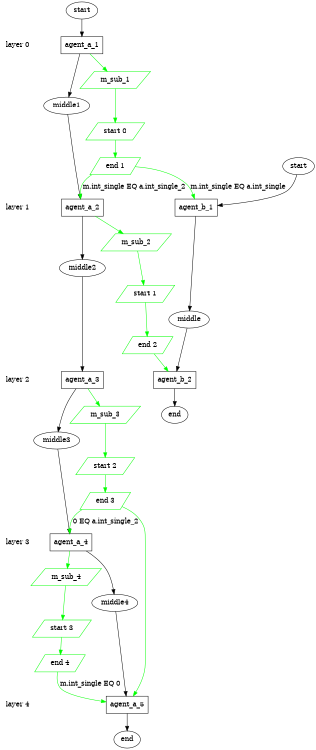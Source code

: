 digraph state_graph {
	rankdir=TB;
	size="8,5;"
	
	/* Layers */
	layer_0 [shape=plaintext, label="layer 0"];
	layer_0_b [style=invis, shape=point];
	layer_0_a [style=invis, shape=point];
	layer_0_b -> layer_0 [style=invis];
	layer_0 -> layer_0_a [style=invis];
	layer_1 [shape=plaintext, label="layer 1"];
	layer_1_b [style=invis, shape=point];
	layer_1_a [style=invis, shape=point];
	layer_1_b -> layer_1 [style=invis];
	layer_1 -> layer_1_a [style=invis];
	layer_0_a -> layer_1_b [style=invis];
	layer_2 [shape=plaintext, label="layer 2"];
	layer_2_b [style=invis, shape=point];
	layer_2_a [style=invis, shape=point];
	layer_2_b -> layer_2 [style=invis];
	layer_2 -> layer_2_a [style=invis];
	layer_1_a -> layer_2_b [style=invis];
	layer_3 [shape=plaintext, label="layer 3"];
	layer_3_b [style=invis, shape=point];
	layer_3_a [style=invis, shape=point];
	layer_3_b -> layer_3 [style=invis];
	layer_3 -> layer_3_a [style=invis];
	layer_2_a -> layer_3_b [style=invis];
	layer_4 [shape=plaintext, label="layer 4"];
	layer_4_b [style=invis, shape=point];
	layer_4_a [style=invis, shape=point];
	layer_4_b -> layer_4 [style=invis];
	layer_4 -> layer_4_a [style=invis];
	layer_3_a -> layer_4_b [style=invis];
	
	/* States */
	agent_a_end [label = "end"]
	agent_a_middle4 [label = "middle4"]
	agent_a_middle3 [label = "middle3"]
	agent_a_middle2 [label = "middle2"]
	agent_a_middle1 [label = "middle1"]
	agent_a_start [label = "start"]
	agent_b_end [label = "end"]
	agent_b_middle [label = "middle"]
	agent_b_start [label = "start"]
	
	/* Functions */
	agent_a_agent_a_1_start_middle1 [label = "agent_a_1", shape = rect]
	agent_a_agent_a_2_middle1_middle2 [label = "agent_a_2", shape = rect]
	agent_a_agent_a_3_middle2_middle3 [label = "agent_a_3", shape = rect]
	agent_a_agent_a_4_middle3_middle4 [label = "agent_a_4", shape = rect]
	agent_a_agent_a_5_middle4_end [label = "agent_a_5", shape = rect]
	agent_b_agent_b_1_start_middle [label = "agent_b_1", shape = rect]
	agent_b_agent_b_2_middle_end [label = "agent_b_2", shape = rect]
	
	/* Message types */
	m_sub_1_message [ label = "m_sub_1" color="#00ff00" shape = parallelogram];
	m_sub_1_message -> m_sub_1_message_start_0 [ color="#00ff00" ];
	m_sub_1_message_start_0 [ label = "start 0" color="#00ff00" shape = parallelogram];
	m_sub_1_message_start_0 -> m_sub_1_message_end_0 [ color="#00ff00" ];
	m_sub_1_message_end_0 [ label = "end 1" color="#00ff00" shape = parallelogram];
	m_sub_1_message_end_0 -> agent_a_agent_a_2_middle1_middle2 [ color="#00ff00" label = "m.int_single EQ a.int_single_2" ];
	m_sub_1_message_end_0 -> agent_b_agent_b_1_start_middle [ color="#00ff00" label = "m.int_single EQ a.int_single" ];
	m_sub_2_message [ label = "m_sub_2" color="#00ff00" shape = parallelogram];
	m_sub_2_message -> m_sub_2_message_start_0 [ color="#00ff00" ];
	m_sub_2_message_start_0 [ label = "start 1" color="#00ff00" shape = parallelogram];
	m_sub_2_message_start_0 -> m_sub_2_message_end_0 [ color="#00ff00" ];
	m_sub_2_message_end_0 [ label = "end 2" color="#00ff00" shape = parallelogram];
	m_sub_2_message_end_0 -> agent_b_agent_b_2_middle_end [ color="#00ff00" label = "" ];
	m_sub_3_message [ label = "m_sub_3" color="#00ff00" shape = parallelogram];
	m_sub_3_message -> m_sub_3_message_start_0 [ color="#00ff00" ];
	m_sub_3_message_start_0 [ label = "start 2" color="#00ff00" shape = parallelogram];
	m_sub_3_message_start_0 -> m_sub_3_message_end_0 [ color="#00ff00" ];
	m_sub_3_message_end_0 [ label = "end 3" color="#00ff00" shape = parallelogram];
	m_sub_3_message_end_0 -> agent_a_agent_a_5_middle4_end [ color="#00ff00" label = "" ];
	m_sub_3_message_end_0 -> agent_a_agent_a_4_middle3_middle4 [ color="#00ff00" label = "0 EQ a.int_single_2" ];
	m_sub_4_message [ label = "m_sub_4" color="#00ff00" shape = parallelogram];
	m_sub_4_message -> m_sub_4_message_start_0 [ color="#00ff00" ];
	m_sub_4_message_start_0 [ label = "start 3" color="#00ff00" shape = parallelogram];
	m_sub_4_message_start_0 -> m_sub_4_message_end_0 [ color="#00ff00" ];
	m_sub_4_message_end_0 [ label = "end 4" color="#00ff00" shape = parallelogram];
	m_sub_4_message_end_0 -> agent_a_agent_a_5_middle4_end [ color="#00ff00" label = "m.int_single EQ 0" ];
	
	/* Transitions */
	agent_a_start -> agent_a_agent_a_1_start_middle1;
	agent_a_agent_a_1_start_middle1 -> agent_a_middle1;
	agent_a_middle1 -> agent_a_agent_a_2_middle1_middle2;
	agent_a_agent_a_2_middle1_middle2 -> agent_a_middle2;
	agent_a_middle2 -> agent_a_agent_a_3_middle2_middle3;
	agent_a_agent_a_3_middle2_middle3 -> agent_a_middle3;
	agent_a_middle3 -> agent_a_agent_a_4_middle3_middle4;
	agent_a_agent_a_4_middle3_middle4 -> agent_a_middle4;
	agent_a_middle4 -> agent_a_agent_a_5_middle4_end;
	agent_a_agent_a_5_middle4_end -> agent_a_end;
	agent_b_start -> agent_b_agent_b_1_start_middle;
	agent_b_agent_b_1_start_middle -> agent_b_middle;
	agent_b_middle -> agent_b_agent_b_2_middle_end;
	agent_b_agent_b_2_middle_end -> agent_b_end;
	
	/* Communications */
	agent_a_agent_a_1_start_middle1 -> m_sub_1_message [ color="#00ff00" ];
	agent_a_agent_a_2_middle1_middle2 -> m_sub_2_message [ color="#00ff00" ];
	agent_a_agent_a_3_middle2_middle3 -> m_sub_3_message [ color="#00ff00" ];
	agent_a_agent_a_4_middle3_middle4 -> m_sub_4_message [ color="#00ff00" ];
	{ rank=same; layer_0;  agent_a_agent_a_1_start_middle1; }
	{ rank=same; layer_0_b; }
	{ rank=same; layer_0_a; m_sub_1_message_start_0; }
	{ rank=same; layer_1;  agent_a_agent_a_2_middle1_middle2;  agent_b_agent_b_1_start_middle; }
	{ rank=same; layer_1_b; m_sub_1_message_end_0; }
	{ rank=same; layer_1_a; m_sub_2_message_start_0; }
	{ rank=same; layer_2;  agent_a_agent_a_3_middle2_middle3;  agent_b_agent_b_2_middle_end; }
	{ rank=same; layer_2_b; m_sub_2_message_end_0; }
	{ rank=same; layer_2_a; m_sub_3_message_start_0; }
	{ rank=same; layer_3;  agent_a_agent_a_4_middle3_middle4; }
	{ rank=same; layer_3_b; m_sub_3_message_end_0; }
	{ rank=same; layer_3_a; m_sub_4_message_start_0; }
	{ rank=same; layer_4;  agent_a_agent_a_5_middle4_end; }
	{ rank=same; layer_4_b; m_sub_4_message_end_0; }
	{ rank=same; layer_4_a; }
}
